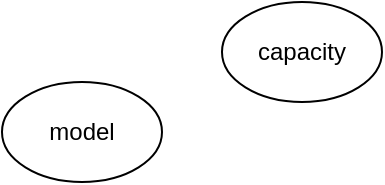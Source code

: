 <mxfile version="24.0.7" type="github">
  <diagram name="Page-1" id="2YBvvXClWsGukQMizWep">
    <mxGraphModel dx="1050" dy="522" grid="1" gridSize="10" guides="1" tooltips="1" connect="1" arrows="1" fold="1" page="1" pageScale="1" pageWidth="850" pageHeight="1100" math="0" shadow="0">
      <root>
        <mxCell id="0" />
        <mxCell id="1" parent="0" />
        <mxCell id="r5--XxaMr0PoY68FfVeN-1" value="model" style="ellipse;whiteSpace=wrap;html=1;" vertex="1" parent="1">
          <mxGeometry x="60" y="180" width="80" height="50" as="geometry" />
        </mxCell>
        <mxCell id="r5--XxaMr0PoY68FfVeN-2" value="capacity" style="ellipse;whiteSpace=wrap;html=1;" vertex="1" parent="1">
          <mxGeometry x="170" y="140" width="80" height="50" as="geometry" />
        </mxCell>
      </root>
    </mxGraphModel>
  </diagram>
</mxfile>
